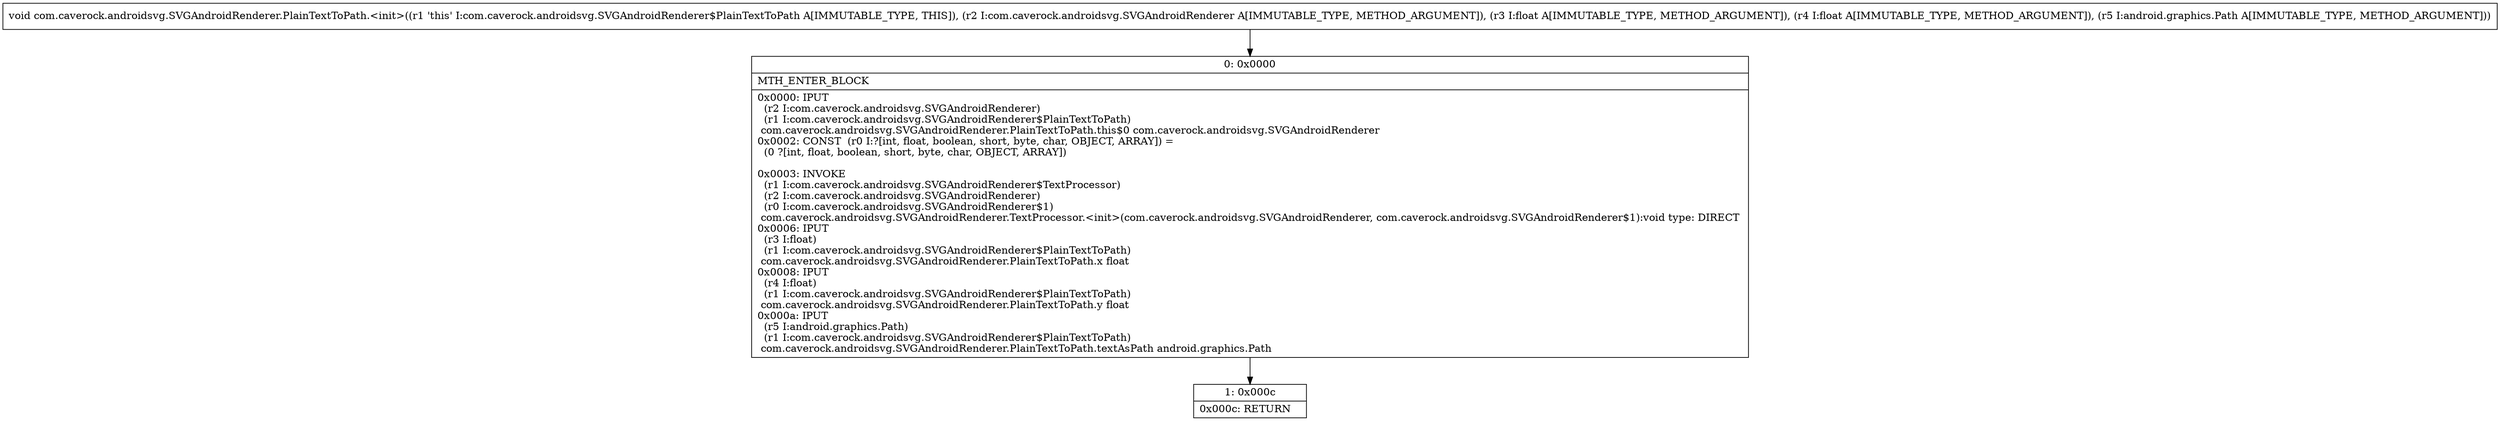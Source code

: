 digraph "CFG forcom.caverock.androidsvg.SVGAndroidRenderer.PlainTextToPath.\<init\>(Lcom\/caverock\/androidsvg\/SVGAndroidRenderer;FFLandroid\/graphics\/Path;)V" {
Node_0 [shape=record,label="{0\:\ 0x0000|MTH_ENTER_BLOCK\l|0x0000: IPUT  \l  (r2 I:com.caverock.androidsvg.SVGAndroidRenderer)\l  (r1 I:com.caverock.androidsvg.SVGAndroidRenderer$PlainTextToPath)\l com.caverock.androidsvg.SVGAndroidRenderer.PlainTextToPath.this$0 com.caverock.androidsvg.SVGAndroidRenderer \l0x0002: CONST  (r0 I:?[int, float, boolean, short, byte, char, OBJECT, ARRAY]) = \l  (0 ?[int, float, boolean, short, byte, char, OBJECT, ARRAY])\l \l0x0003: INVOKE  \l  (r1 I:com.caverock.androidsvg.SVGAndroidRenderer$TextProcessor)\l  (r2 I:com.caverock.androidsvg.SVGAndroidRenderer)\l  (r0 I:com.caverock.androidsvg.SVGAndroidRenderer$1)\l com.caverock.androidsvg.SVGAndroidRenderer.TextProcessor.\<init\>(com.caverock.androidsvg.SVGAndroidRenderer, com.caverock.androidsvg.SVGAndroidRenderer$1):void type: DIRECT \l0x0006: IPUT  \l  (r3 I:float)\l  (r1 I:com.caverock.androidsvg.SVGAndroidRenderer$PlainTextToPath)\l com.caverock.androidsvg.SVGAndroidRenderer.PlainTextToPath.x float \l0x0008: IPUT  \l  (r4 I:float)\l  (r1 I:com.caverock.androidsvg.SVGAndroidRenderer$PlainTextToPath)\l com.caverock.androidsvg.SVGAndroidRenderer.PlainTextToPath.y float \l0x000a: IPUT  \l  (r5 I:android.graphics.Path)\l  (r1 I:com.caverock.androidsvg.SVGAndroidRenderer$PlainTextToPath)\l com.caverock.androidsvg.SVGAndroidRenderer.PlainTextToPath.textAsPath android.graphics.Path \l}"];
Node_1 [shape=record,label="{1\:\ 0x000c|0x000c: RETURN   \l}"];
MethodNode[shape=record,label="{void com.caverock.androidsvg.SVGAndroidRenderer.PlainTextToPath.\<init\>((r1 'this' I:com.caverock.androidsvg.SVGAndroidRenderer$PlainTextToPath A[IMMUTABLE_TYPE, THIS]), (r2 I:com.caverock.androidsvg.SVGAndroidRenderer A[IMMUTABLE_TYPE, METHOD_ARGUMENT]), (r3 I:float A[IMMUTABLE_TYPE, METHOD_ARGUMENT]), (r4 I:float A[IMMUTABLE_TYPE, METHOD_ARGUMENT]), (r5 I:android.graphics.Path A[IMMUTABLE_TYPE, METHOD_ARGUMENT])) }"];
MethodNode -> Node_0;
Node_0 -> Node_1;
}

